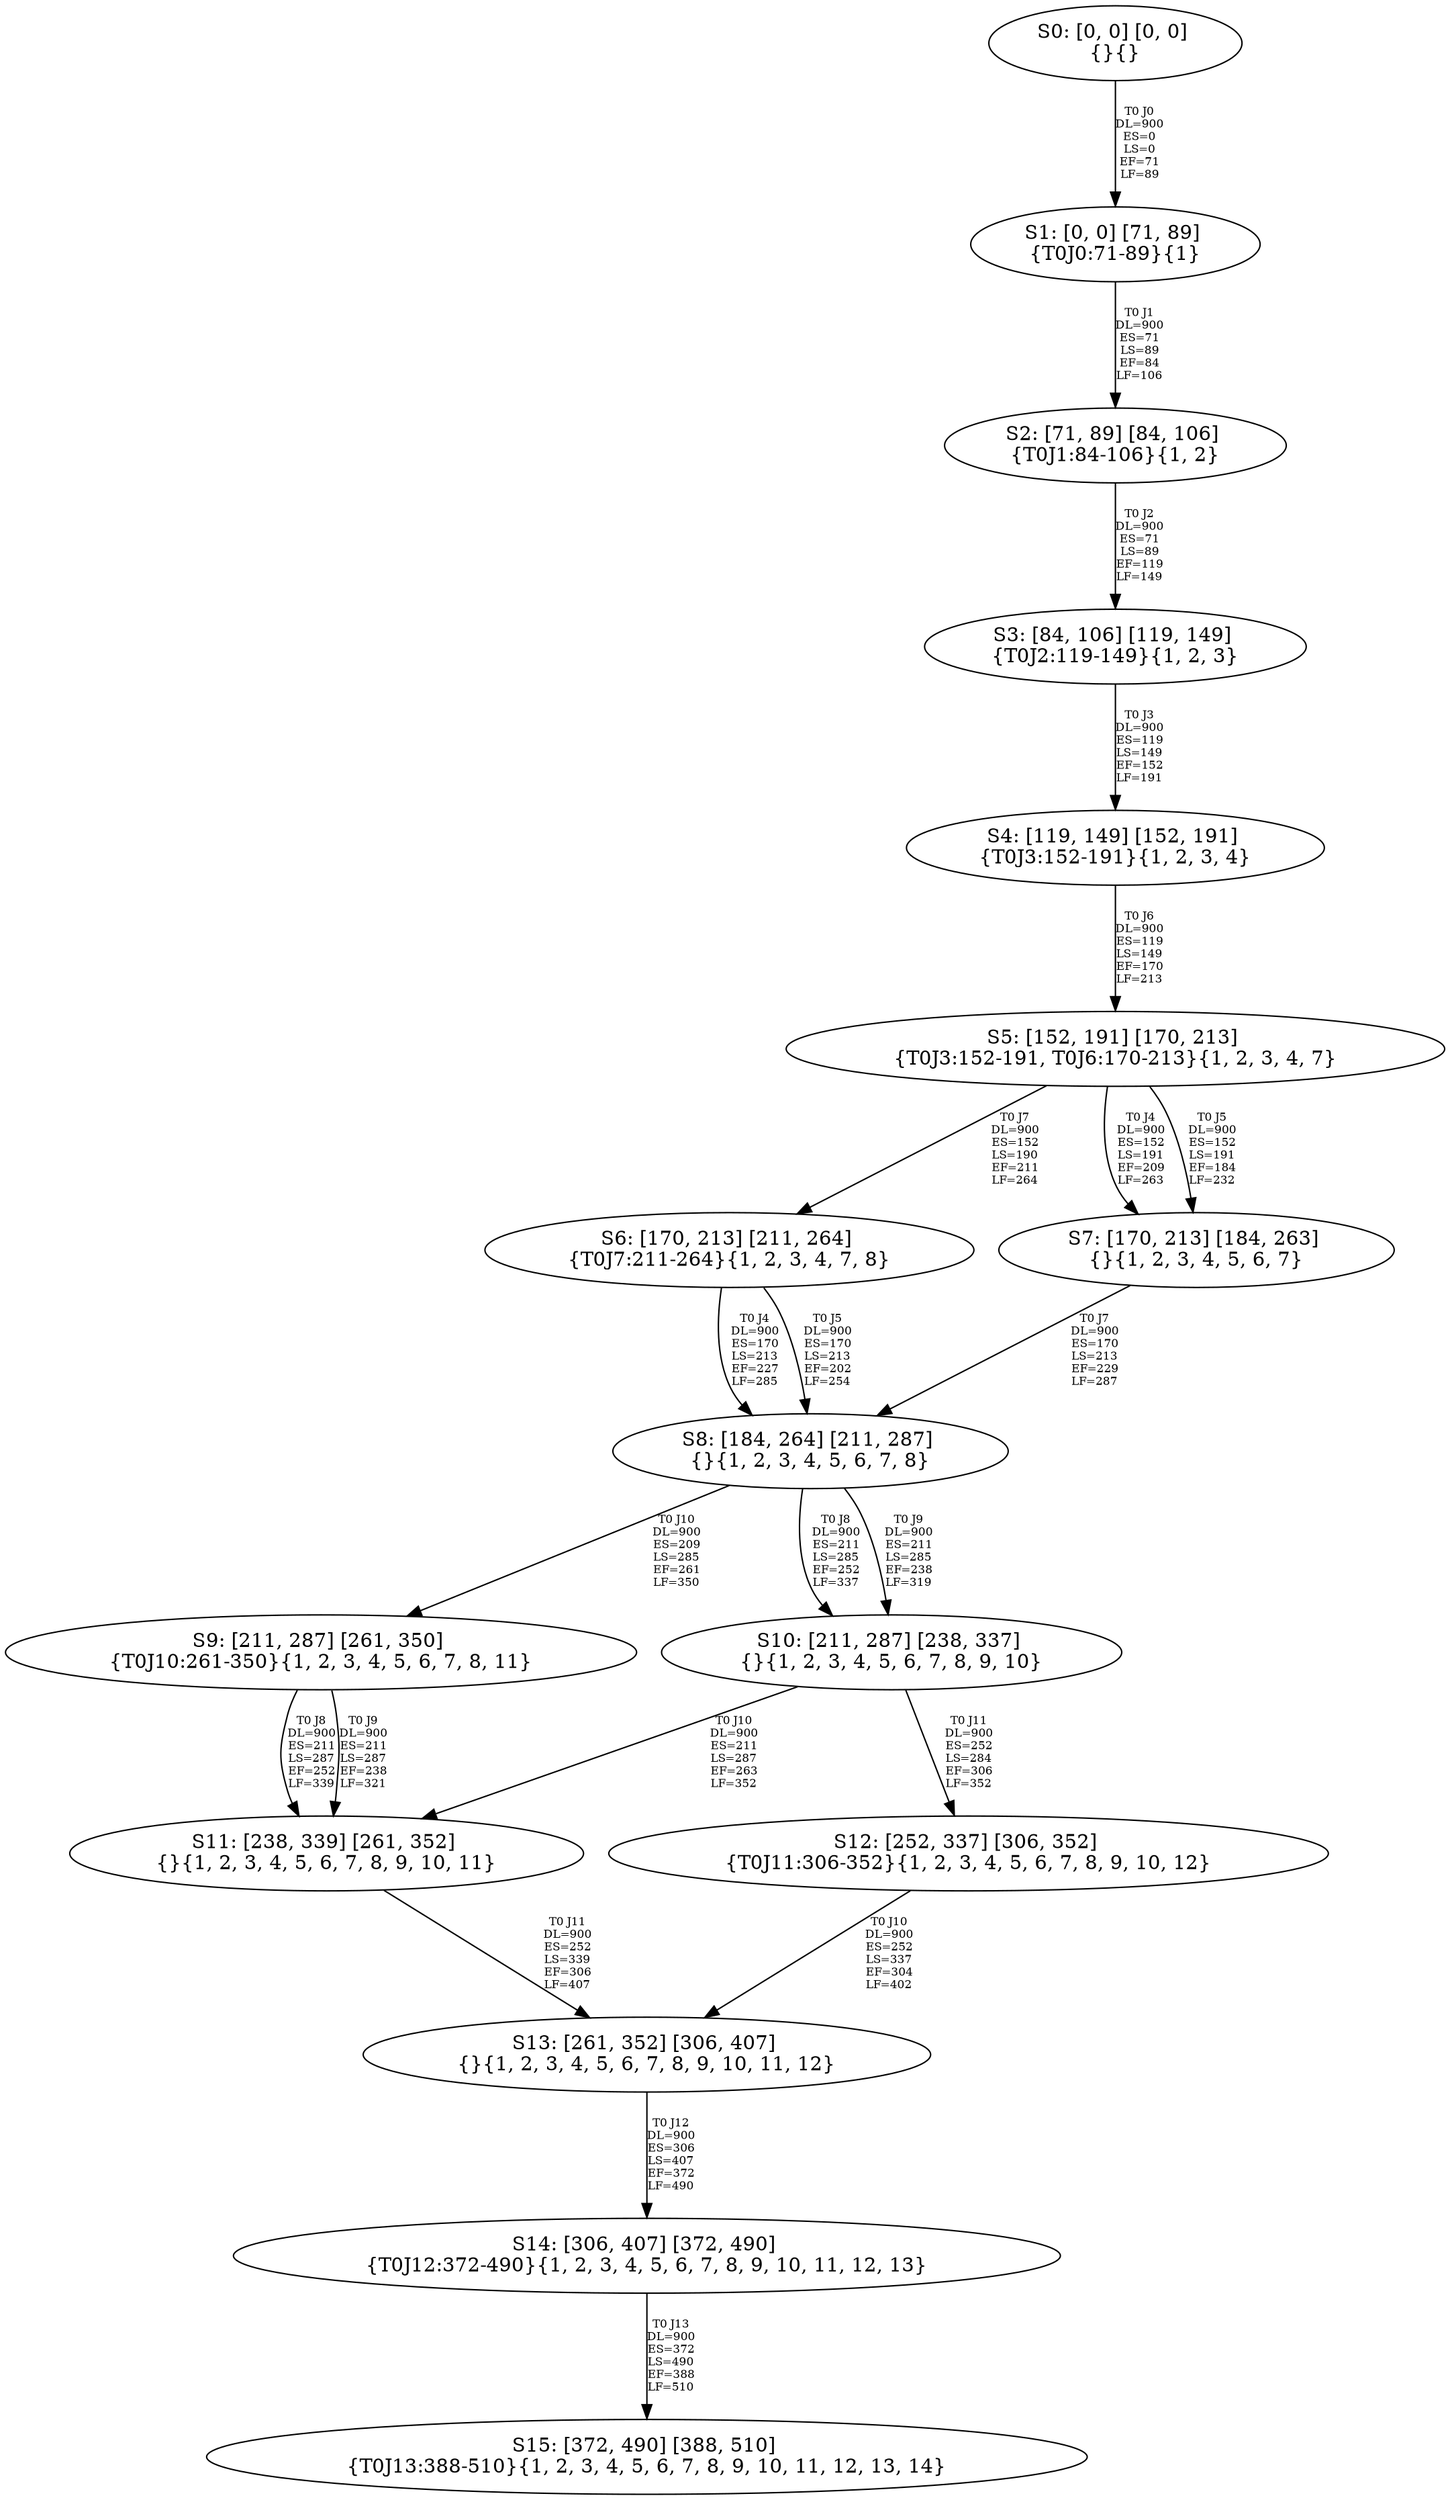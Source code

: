 digraph {
	S0[label="S0: [0, 0] [0, 0] \n{}{}"];
	S1[label="S1: [0, 0] [71, 89] \n{T0J0:71-89}{1}"];
	S2[label="S2: [71, 89] [84, 106] \n{T0J1:84-106}{1, 2}"];
	S3[label="S3: [84, 106] [119, 149] \n{T0J2:119-149}{1, 2, 3}"];
	S4[label="S4: [119, 149] [152, 191] \n{T0J3:152-191}{1, 2, 3, 4}"];
	S5[label="S5: [152, 191] [170, 213] \n{T0J3:152-191, T0J6:170-213}{1, 2, 3, 4, 7}"];
	S6[label="S6: [170, 213] [211, 264] \n{T0J7:211-264}{1, 2, 3, 4, 7, 8}"];
	S7[label="S7: [170, 213] [184, 263] \n{}{1, 2, 3, 4, 5, 6, 7}"];
	S8[label="S8: [184, 264] [211, 287] \n{}{1, 2, 3, 4, 5, 6, 7, 8}"];
	S9[label="S9: [211, 287] [261, 350] \n{T0J10:261-350}{1, 2, 3, 4, 5, 6, 7, 8, 11}"];
	S10[label="S10: [211, 287] [238, 337] \n{}{1, 2, 3, 4, 5, 6, 7, 8, 9, 10}"];
	S11[label="S11: [238, 339] [261, 352] \n{}{1, 2, 3, 4, 5, 6, 7, 8, 9, 10, 11}"];
	S12[label="S12: [252, 337] [306, 352] \n{T0J11:306-352}{1, 2, 3, 4, 5, 6, 7, 8, 9, 10, 12}"];
	S13[label="S13: [261, 352] [306, 407] \n{}{1, 2, 3, 4, 5, 6, 7, 8, 9, 10, 11, 12}"];
	S14[label="S14: [306, 407] [372, 490] \n{T0J12:372-490}{1, 2, 3, 4, 5, 6, 7, 8, 9, 10, 11, 12, 13}"];
	S15[label="S15: [372, 490] [388, 510] \n{T0J13:388-510}{1, 2, 3, 4, 5, 6, 7, 8, 9, 10, 11, 12, 13, 14}"];
	S0 -> S1[label="T0 J0\nDL=900\nES=0\nLS=0\nEF=71\nLF=89",fontsize=8];
	S1 -> S2[label="T0 J1\nDL=900\nES=71\nLS=89\nEF=84\nLF=106",fontsize=8];
	S2 -> S3[label="T0 J2\nDL=900\nES=71\nLS=89\nEF=119\nLF=149",fontsize=8];
	S3 -> S4[label="T0 J3\nDL=900\nES=119\nLS=149\nEF=152\nLF=191",fontsize=8];
	S4 -> S5[label="T0 J6\nDL=900\nES=119\nLS=149\nEF=170\nLF=213",fontsize=8];
	S5 -> S7[label="T0 J4\nDL=900\nES=152\nLS=191\nEF=209\nLF=263",fontsize=8];
	S5 -> S7[label="T0 J5\nDL=900\nES=152\nLS=191\nEF=184\nLF=232",fontsize=8];
	S5 -> S6[label="T0 J7\nDL=900\nES=152\nLS=190\nEF=211\nLF=264",fontsize=8];
	S6 -> S8[label="T0 J4\nDL=900\nES=170\nLS=213\nEF=227\nLF=285",fontsize=8];
	S6 -> S8[label="T0 J5\nDL=900\nES=170\nLS=213\nEF=202\nLF=254",fontsize=8];
	S7 -> S8[label="T0 J7\nDL=900\nES=170\nLS=213\nEF=229\nLF=287",fontsize=8];
	S8 -> S10[label="T0 J8\nDL=900\nES=211\nLS=285\nEF=252\nLF=337",fontsize=8];
	S8 -> S10[label="T0 J9\nDL=900\nES=211\nLS=285\nEF=238\nLF=319",fontsize=8];
	S8 -> S9[label="T0 J10\nDL=900\nES=209\nLS=285\nEF=261\nLF=350",fontsize=8];
	S9 -> S11[label="T0 J8\nDL=900\nES=211\nLS=287\nEF=252\nLF=339",fontsize=8];
	S9 -> S11[label="T0 J9\nDL=900\nES=211\nLS=287\nEF=238\nLF=321",fontsize=8];
	S10 -> S11[label="T0 J10\nDL=900\nES=211\nLS=287\nEF=263\nLF=352",fontsize=8];
	S10 -> S12[label="T0 J11\nDL=900\nES=252\nLS=284\nEF=306\nLF=352",fontsize=8];
	S11 -> S13[label="T0 J11\nDL=900\nES=252\nLS=339\nEF=306\nLF=407",fontsize=8];
	S12 -> S13[label="T0 J10\nDL=900\nES=252\nLS=337\nEF=304\nLF=402",fontsize=8];
	S13 -> S14[label="T0 J12\nDL=900\nES=306\nLS=407\nEF=372\nLF=490",fontsize=8];
	S14 -> S15[label="T0 J13\nDL=900\nES=372\nLS=490\nEF=388\nLF=510",fontsize=8];
}
